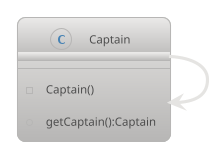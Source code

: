 @startuml Class
!theme metal
class Captain {
    -Captain()
    +getCaptain():Captain
}

Captain -> Captain

@enduml